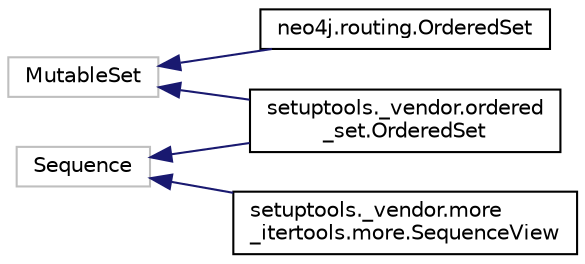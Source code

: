 digraph "Graphical Class Hierarchy"
{
 // LATEX_PDF_SIZE
  edge [fontname="Helvetica",fontsize="10",labelfontname="Helvetica",labelfontsize="10"];
  node [fontname="Helvetica",fontsize="10",shape=record];
  rankdir="LR";
  Node3823 [label="MutableSet",height=0.2,width=0.4,color="grey75", fillcolor="white", style="filled",tooltip=" "];
  Node3823 -> Node0 [dir="back",color="midnightblue",fontsize="10",style="solid",fontname="Helvetica"];
  Node0 [label="neo4j.routing.OrderedSet",height=0.2,width=0.4,color="black", fillcolor="white", style="filled",URL="$da/d21/classneo4j_1_1routing_1_1_ordered_set.html",tooltip=" "];
  Node3823 -> Node3825 [dir="back",color="midnightblue",fontsize="10",style="solid",fontname="Helvetica"];
  Node3825 [label="setuptools._vendor.ordered\l_set.OrderedSet",height=0.2,width=0.4,color="black", fillcolor="white", style="filled",URL="$d0/d40/classsetuptools_1_1__vendor_1_1ordered__set_1_1_ordered_set.html",tooltip=" "];
  Node3917 [label="Sequence",height=0.2,width=0.4,color="grey75", fillcolor="white", style="filled",tooltip=" "];
  Node3917 -> Node3918 [dir="back",color="midnightblue",fontsize="10",style="solid",fontname="Helvetica"];
  Node3918 [label="setuptools._vendor.more\l_itertools.more.SequenceView",height=0.2,width=0.4,color="black", fillcolor="white", style="filled",URL="$d3/dea/classsetuptools_1_1__vendor_1_1more__itertools_1_1more_1_1_sequence_view.html",tooltip=" "];
  Node3917 -> Node3825 [dir="back",color="midnightblue",fontsize="10",style="solid",fontname="Helvetica"];
}
